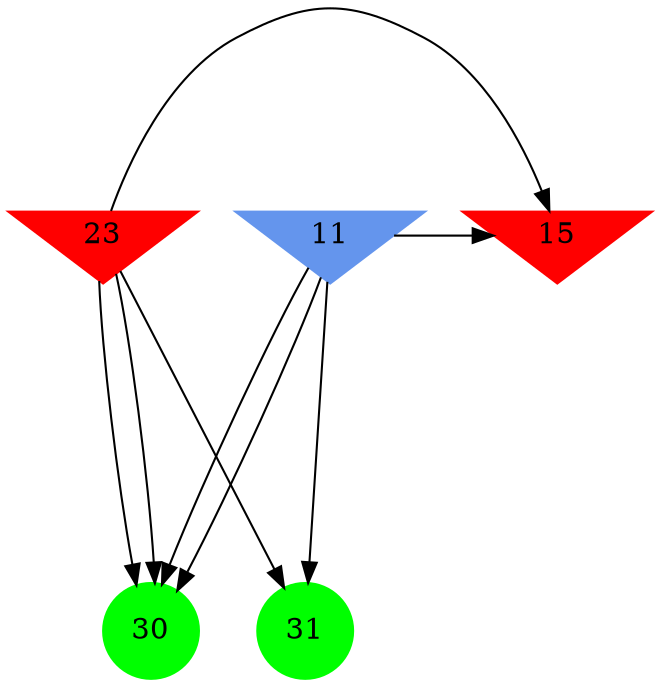 digraph brain {
	ranksep=2.0;
	11 [shape=invtriangle,style=filled,color=cornflowerblue];
	15 [shape=invtriangle,style=filled,color=red];
	23 [shape=invtriangle,style=filled,color=red];
	30 [shape=circle,style=filled,color=green];
	31 [shape=circle,style=filled,color=green];
	11	->	30;
	11	->	31;
	11	->	15;
	11	->	30;
	23	->	30;
	23	->	31;
	23	->	15;
	23	->	30;
	{ rank=same; 11; 15; 23; }
	{ rank=same; }
	{ rank=same; 30; 31; }
}
